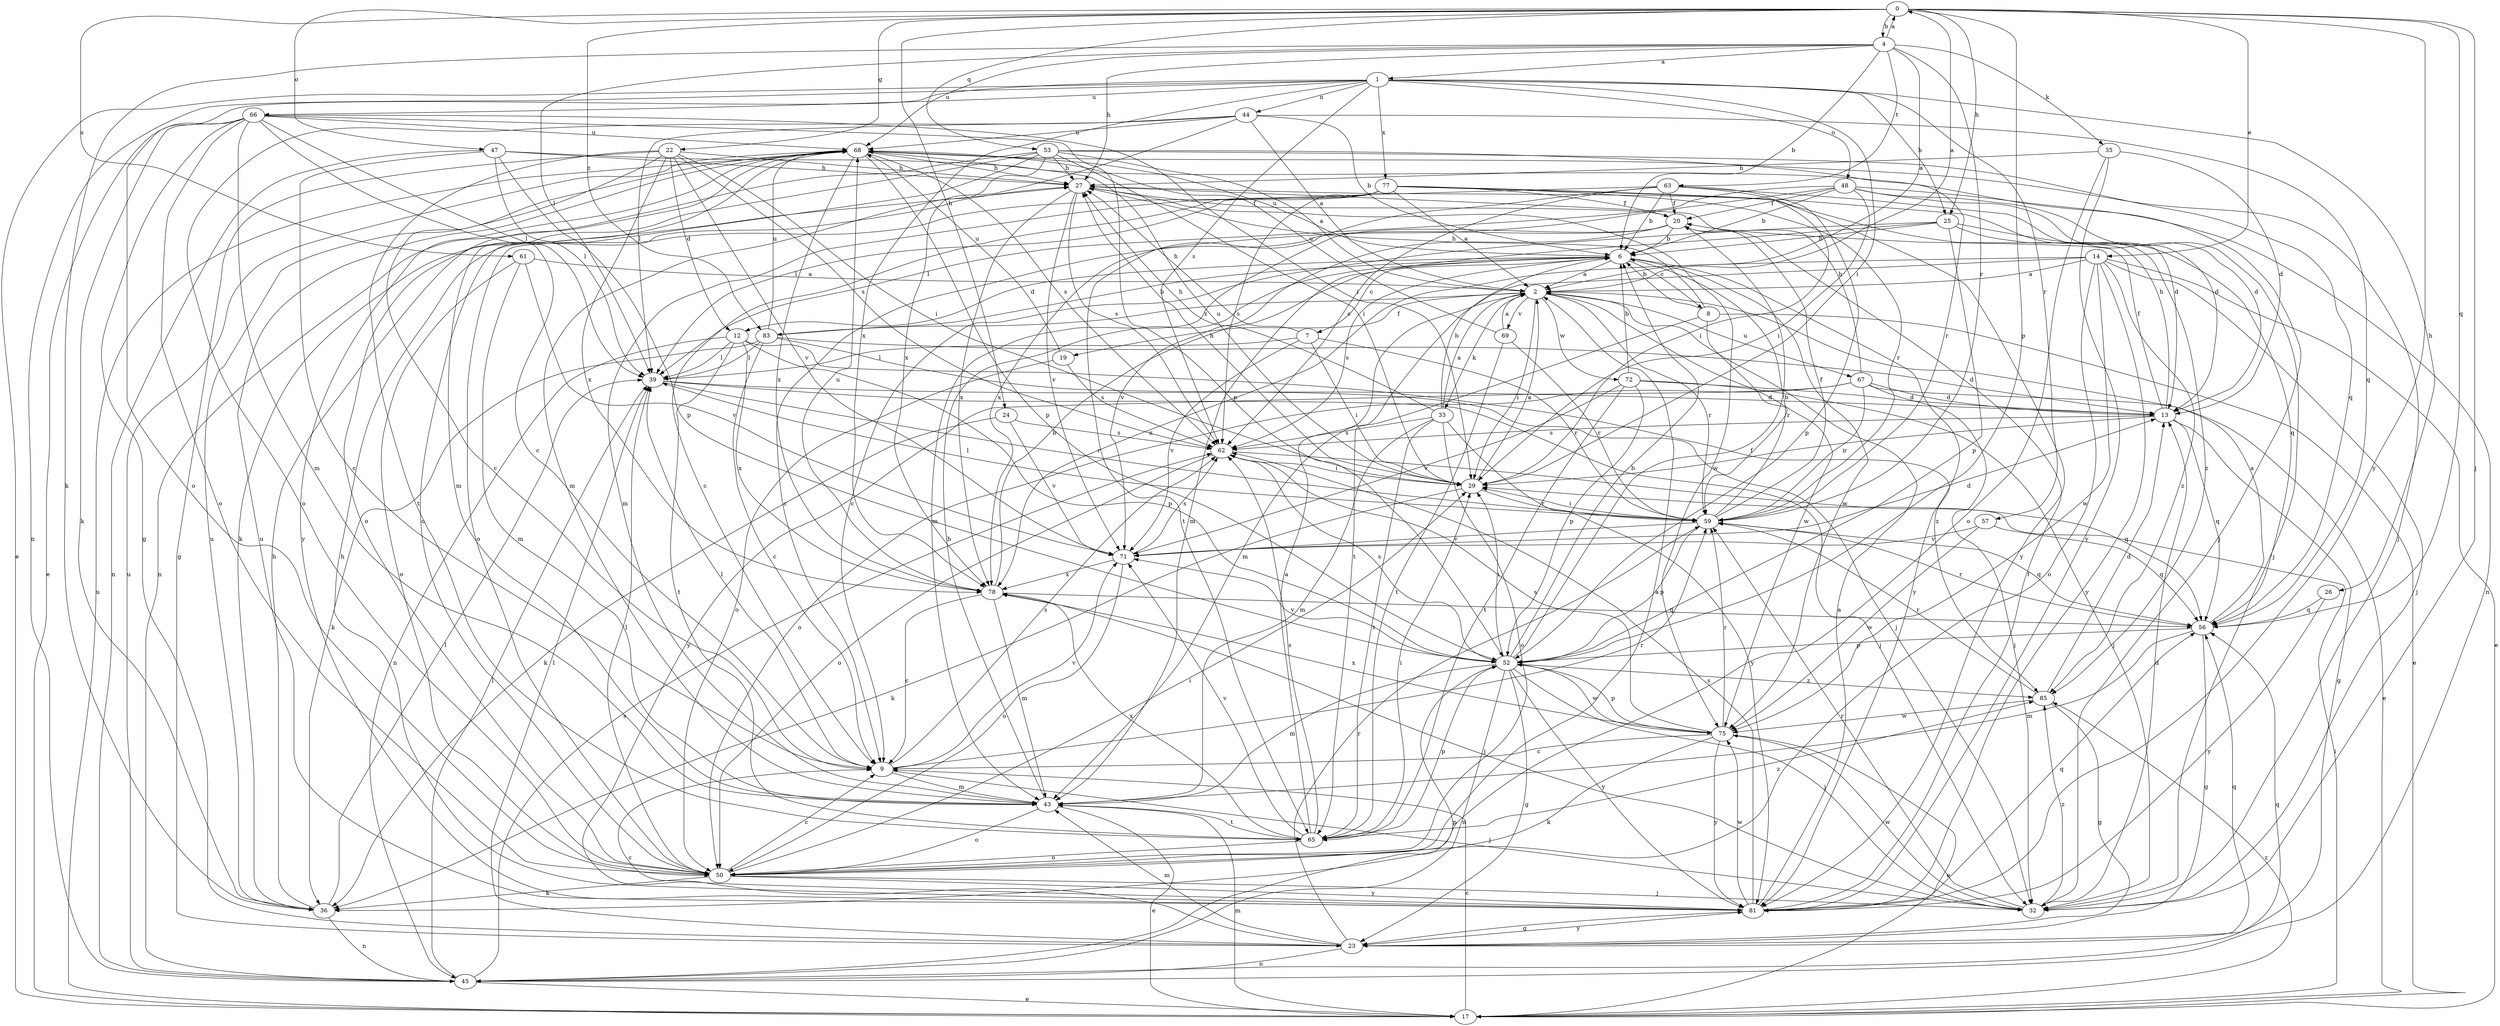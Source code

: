 strict digraph  {
0;
1;
2;
4;
6;
7;
8;
9;
12;
13;
14;
17;
19;
20;
22;
23;
24;
25;
26;
27;
29;
32;
33;
35;
36;
39;
43;
44;
45;
47;
48;
50;
52;
53;
56;
57;
59;
61;
62;
63;
65;
66;
67;
68;
69;
71;
72;
75;
77;
78;
81;
83;
85;
0 -> 4  [label=b];
0 -> 14  [label=e];
0 -> 22  [label=g];
0 -> 24  [label=h];
0 -> 25  [label=h];
0 -> 32  [label=j];
0 -> 47  [label=o];
0 -> 52  [label=p];
0 -> 53  [label=q];
0 -> 56  [label=q];
0 -> 61  [label=s];
0 -> 81  [label=y];
0 -> 83  [label=z];
1 -> 17  [label=e];
1 -> 25  [label=h];
1 -> 26  [label=h];
1 -> 29  [label=i];
1 -> 44  [label=n];
1 -> 45  [label=n];
1 -> 48  [label=o];
1 -> 50  [label=o];
1 -> 57  [label=r];
1 -> 62  [label=s];
1 -> 66  [label=u];
1 -> 77  [label=x];
1 -> 78  [label=x];
2 -> 0  [label=a];
2 -> 19  [label=f];
2 -> 29  [label=i];
2 -> 33  [label=k];
2 -> 59  [label=r];
2 -> 67  [label=u];
2 -> 69  [label=v];
2 -> 72  [label=w];
2 -> 75  [label=w];
2 -> 83  [label=z];
4 -> 0  [label=a];
4 -> 1  [label=a];
4 -> 2  [label=a];
4 -> 6  [label=b];
4 -> 27  [label=h];
4 -> 35  [label=k];
4 -> 36  [label=k];
4 -> 39  [label=l];
4 -> 59  [label=r];
4 -> 63  [label=t];
4 -> 68  [label=u];
6 -> 2  [label=a];
6 -> 7  [label=c];
6 -> 8  [label=c];
6 -> 12  [label=d];
6 -> 62  [label=s];
6 -> 68  [label=u];
6 -> 75  [label=w];
6 -> 81  [label=y];
7 -> 27  [label=h];
7 -> 29  [label=i];
7 -> 39  [label=l];
7 -> 59  [label=r];
7 -> 71  [label=v];
8 -> 6  [label=b];
8 -> 17  [label=e];
8 -> 27  [label=h];
8 -> 43  [label=m];
8 -> 59  [label=r];
9 -> 32  [label=j];
9 -> 39  [label=l];
9 -> 43  [label=m];
9 -> 59  [label=r];
9 -> 62  [label=s];
9 -> 71  [label=v];
12 -> 39  [label=l];
12 -> 45  [label=n];
12 -> 52  [label=p];
12 -> 65  [label=t];
12 -> 78  [label=x];
12 -> 85  [label=z];
13 -> 20  [label=f];
13 -> 23  [label=g];
13 -> 27  [label=h];
13 -> 29  [label=i];
13 -> 56  [label=q];
13 -> 62  [label=s];
14 -> 2  [label=a];
14 -> 17  [label=e];
14 -> 32  [label=j];
14 -> 50  [label=o];
14 -> 65  [label=t];
14 -> 75  [label=w];
14 -> 78  [label=x];
14 -> 81  [label=y];
14 -> 85  [label=z];
17 -> 9  [label=c];
17 -> 29  [label=i];
17 -> 43  [label=m];
17 -> 68  [label=u];
17 -> 85  [label=z];
19 -> 50  [label=o];
19 -> 62  [label=s];
19 -> 68  [label=u];
20 -> 6  [label=b];
20 -> 9  [label=c];
20 -> 43  [label=m];
20 -> 71  [label=v];
22 -> 9  [label=c];
22 -> 12  [label=d];
22 -> 23  [label=g];
22 -> 27  [label=h];
22 -> 29  [label=i];
22 -> 62  [label=s];
22 -> 65  [label=t];
22 -> 71  [label=v];
22 -> 78  [label=x];
23 -> 9  [label=c];
23 -> 39  [label=l];
23 -> 43  [label=m];
23 -> 45  [label=n];
23 -> 56  [label=q];
23 -> 59  [label=r];
23 -> 81  [label=y];
24 -> 36  [label=k];
24 -> 62  [label=s];
24 -> 71  [label=v];
25 -> 6  [label=b];
25 -> 9  [label=c];
25 -> 43  [label=m];
25 -> 52  [label=p];
25 -> 56  [label=q];
25 -> 85  [label=z];
26 -> 56  [label=q];
26 -> 81  [label=y];
27 -> 20  [label=f];
27 -> 62  [label=s];
27 -> 71  [label=v];
27 -> 75  [label=w];
27 -> 78  [label=x];
29 -> 2  [label=a];
29 -> 27  [label=h];
29 -> 36  [label=k];
29 -> 59  [label=r];
29 -> 68  [label=u];
32 -> 13  [label=d];
32 -> 59  [label=r];
32 -> 75  [label=w];
32 -> 85  [label=z];
33 -> 2  [label=a];
33 -> 6  [label=b];
33 -> 27  [label=h];
33 -> 43  [label=m];
33 -> 50  [label=o];
33 -> 62  [label=s];
33 -> 65  [label=t];
33 -> 81  [label=y];
35 -> 13  [label=d];
35 -> 27  [label=h];
35 -> 50  [label=o];
35 -> 81  [label=y];
36 -> 27  [label=h];
36 -> 39  [label=l];
36 -> 45  [label=n];
36 -> 68  [label=u];
39 -> 13  [label=d];
39 -> 32  [label=j];
39 -> 59  [label=r];
43 -> 6  [label=b];
43 -> 17  [label=e];
43 -> 50  [label=o];
43 -> 65  [label=t];
44 -> 2  [label=a];
44 -> 6  [label=b];
44 -> 39  [label=l];
44 -> 50  [label=o];
44 -> 56  [label=q];
44 -> 68  [label=u];
44 -> 78  [label=x];
45 -> 17  [label=e];
45 -> 39  [label=l];
45 -> 52  [label=p];
45 -> 56  [label=q];
45 -> 62  [label=s];
45 -> 68  [label=u];
47 -> 9  [label=c];
47 -> 27  [label=h];
47 -> 32  [label=j];
47 -> 39  [label=l];
47 -> 45  [label=n];
47 -> 52  [label=p];
48 -> 6  [label=b];
48 -> 13  [label=d];
48 -> 20  [label=f];
48 -> 29  [label=i];
48 -> 32  [label=j];
48 -> 39  [label=l];
48 -> 45  [label=n];
48 -> 78  [label=x];
50 -> 2  [label=a];
50 -> 9  [label=c];
50 -> 29  [label=i];
50 -> 32  [label=j];
50 -> 36  [label=k];
50 -> 39  [label=l];
50 -> 81  [label=y];
52 -> 6  [label=b];
52 -> 20  [label=f];
52 -> 23  [label=g];
52 -> 29  [label=i];
52 -> 32  [label=j];
52 -> 43  [label=m];
52 -> 45  [label=n];
52 -> 62  [label=s];
52 -> 71  [label=v];
52 -> 75  [label=w];
52 -> 81  [label=y];
52 -> 85  [label=z];
53 -> 2  [label=a];
53 -> 27  [label=h];
53 -> 29  [label=i];
53 -> 36  [label=k];
53 -> 43  [label=m];
53 -> 45  [label=n];
53 -> 50  [label=o];
53 -> 56  [label=q];
53 -> 59  [label=r];
56 -> 2  [label=a];
56 -> 23  [label=g];
56 -> 43  [label=m];
56 -> 52  [label=p];
56 -> 59  [label=r];
57 -> 56  [label=q];
57 -> 71  [label=v];
57 -> 75  [label=w];
59 -> 6  [label=b];
59 -> 20  [label=f];
59 -> 29  [label=i];
59 -> 39  [label=l];
59 -> 52  [label=p];
59 -> 56  [label=q];
59 -> 71  [label=v];
61 -> 2  [label=a];
61 -> 43  [label=m];
61 -> 50  [label=o];
61 -> 71  [label=v];
62 -> 29  [label=i];
62 -> 50  [label=o];
62 -> 56  [label=q];
63 -> 6  [label=b];
63 -> 13  [label=d];
63 -> 20  [label=f];
63 -> 29  [label=i];
63 -> 39  [label=l];
63 -> 52  [label=p];
63 -> 62  [label=s];
63 -> 65  [label=t];
65 -> 2  [label=a];
65 -> 29  [label=i];
65 -> 50  [label=o];
65 -> 52  [label=p];
65 -> 62  [label=s];
65 -> 71  [label=v];
65 -> 78  [label=x];
65 -> 85  [label=z];
66 -> 9  [label=c];
66 -> 17  [label=e];
66 -> 23  [label=g];
66 -> 29  [label=i];
66 -> 36  [label=k];
66 -> 39  [label=l];
66 -> 43  [label=m];
66 -> 50  [label=o];
66 -> 52  [label=p];
66 -> 68  [label=u];
67 -> 13  [label=d];
67 -> 17  [label=e];
67 -> 27  [label=h];
67 -> 32  [label=j];
67 -> 50  [label=o];
67 -> 59  [label=r];
67 -> 81  [label=y];
68 -> 27  [label=h];
68 -> 32  [label=j];
68 -> 43  [label=m];
68 -> 50  [label=o];
68 -> 52  [label=p];
68 -> 62  [label=s];
68 -> 78  [label=x];
68 -> 81  [label=y];
69 -> 2  [label=a];
69 -> 59  [label=r];
69 -> 65  [label=t];
69 -> 68  [label=u];
71 -> 13  [label=d];
71 -> 50  [label=o];
71 -> 62  [label=s];
71 -> 78  [label=x];
72 -> 6  [label=b];
72 -> 13  [label=d];
72 -> 32  [label=j];
72 -> 52  [label=p];
72 -> 65  [label=t];
72 -> 71  [label=v];
75 -> 9  [label=c];
75 -> 17  [label=e];
75 -> 36  [label=k];
75 -> 52  [label=p];
75 -> 59  [label=r];
75 -> 62  [label=s];
75 -> 78  [label=x];
75 -> 81  [label=y];
77 -> 2  [label=a];
77 -> 9  [label=c];
77 -> 13  [label=d];
77 -> 20  [label=f];
77 -> 43  [label=m];
77 -> 50  [label=o];
77 -> 59  [label=r];
77 -> 62  [label=s];
77 -> 81  [label=y];
78 -> 6  [label=b];
78 -> 9  [label=c];
78 -> 32  [label=j];
78 -> 43  [label=m];
78 -> 56  [label=q];
78 -> 68  [label=u];
81 -> 2  [label=a];
81 -> 20  [label=f];
81 -> 23  [label=g];
81 -> 27  [label=h];
81 -> 56  [label=q];
81 -> 62  [label=s];
81 -> 68  [label=u];
81 -> 75  [label=w];
83 -> 6  [label=b];
83 -> 9  [label=c];
83 -> 13  [label=d];
83 -> 32  [label=j];
83 -> 36  [label=k];
83 -> 39  [label=l];
83 -> 68  [label=u];
85 -> 13  [label=d];
85 -> 23  [label=g];
85 -> 59  [label=r];
85 -> 75  [label=w];
}
